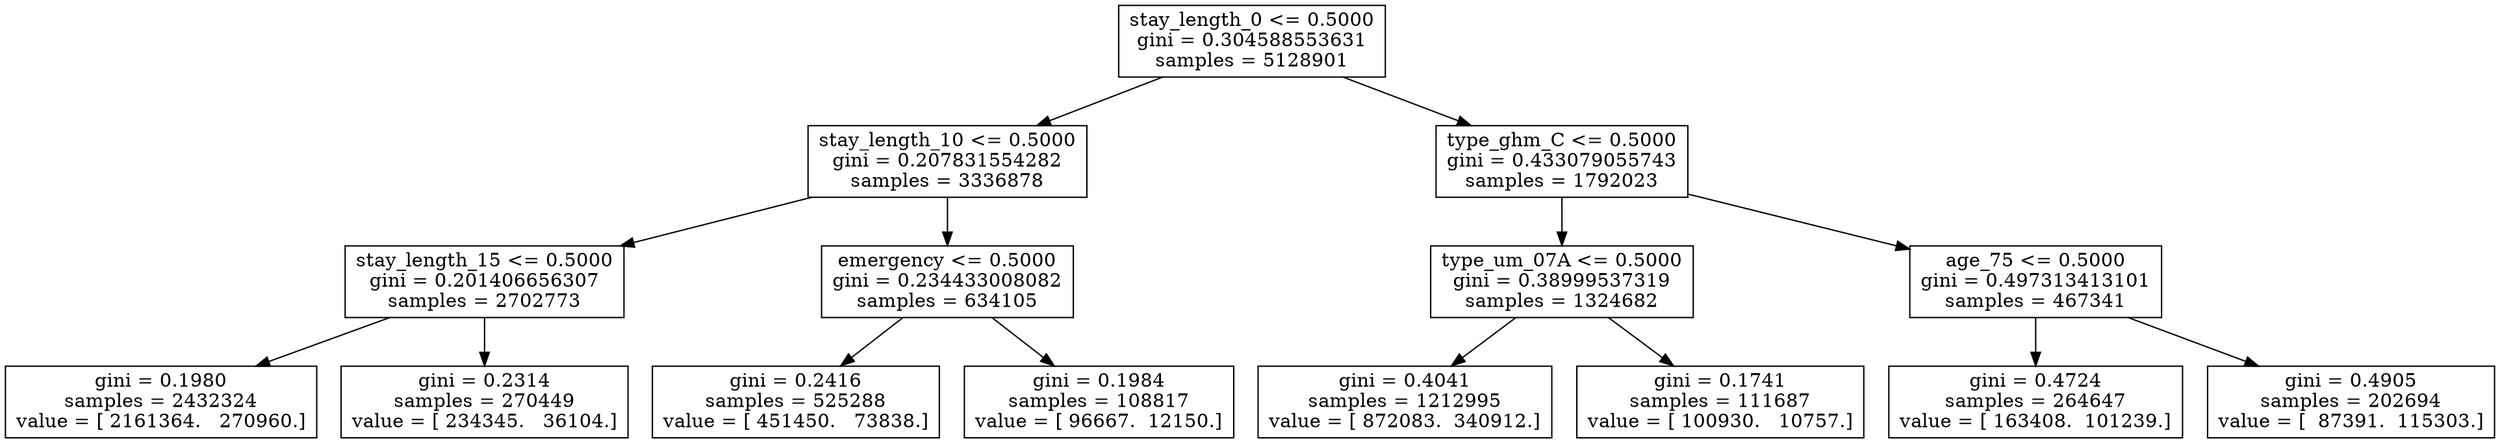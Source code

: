digraph Tree {
0 [label="stay_length_0 <= 0.5000\ngini = 0.304588553631\nsamples = 5128901", shape="box"] ;
1 [label="stay_length_10 <= 0.5000\ngini = 0.207831554282\nsamples = 3336878", shape="box"] ;
0 -> 1 ;
2 [label="stay_length_15 <= 0.5000\ngini = 0.201406656307\nsamples = 2702773", shape="box"] ;
1 -> 2 ;
3 [label="gini = 0.1980\nsamples = 2432324\nvalue = [ 2161364.   270960.]", shape="box"] ;
2 -> 3 ;
4 [label="gini = 0.2314\nsamples = 270449\nvalue = [ 234345.   36104.]", shape="box"] ;
2 -> 4 ;
5 [label="emergency <= 0.5000\ngini = 0.234433008082\nsamples = 634105", shape="box"] ;
1 -> 5 ;
6 [label="gini = 0.2416\nsamples = 525288\nvalue = [ 451450.   73838.]", shape="box"] ;
5 -> 6 ;
7 [label="gini = 0.1984\nsamples = 108817\nvalue = [ 96667.  12150.]", shape="box"] ;
5 -> 7 ;
8 [label="type_ghm_C <= 0.5000\ngini = 0.433079055743\nsamples = 1792023", shape="box"] ;
0 -> 8 ;
9 [label="type_um_07A <= 0.5000\ngini = 0.38999537319\nsamples = 1324682", shape="box"] ;
8 -> 9 ;
10 [label="gini = 0.4041\nsamples = 1212995\nvalue = [ 872083.  340912.]", shape="box"] ;
9 -> 10 ;
11 [label="gini = 0.1741\nsamples = 111687\nvalue = [ 100930.   10757.]", shape="box"] ;
9 -> 11 ;
12 [label="age_75 <= 0.5000\ngini = 0.497313413101\nsamples = 467341", shape="box"] ;
8 -> 12 ;
13 [label="gini = 0.4724\nsamples = 264647\nvalue = [ 163408.  101239.]", shape="box"] ;
12 -> 13 ;
14 [label="gini = 0.4905\nsamples = 202694\nvalue = [  87391.  115303.]", shape="box"] ;
12 -> 14 ;
}